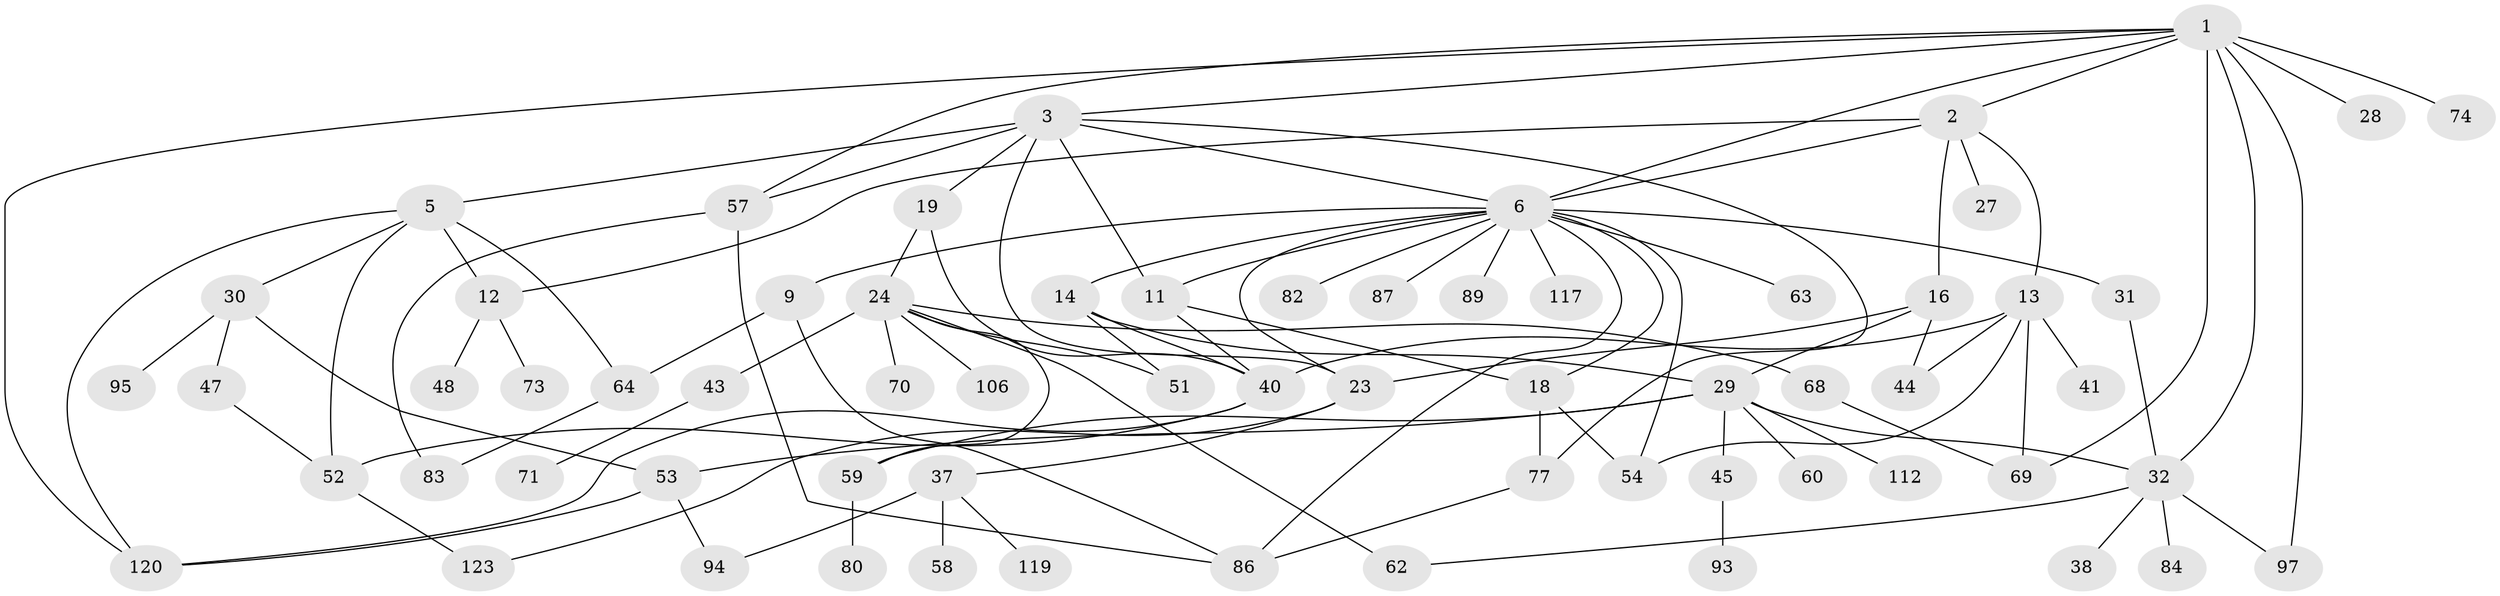 // original degree distribution, {5: 0.06923076923076923, 3: 0.16923076923076924, 7: 0.015384615384615385, 4: 0.13076923076923078, 6: 0.03076923076923077, 2: 0.26153846153846155, 8: 0.007692307692307693, 1: 0.3153846153846154}
// Generated by graph-tools (version 1.1) at 2025/16/03/04/25 18:16:47]
// undirected, 65 vertices, 101 edges
graph export_dot {
graph [start="1"]
  node [color=gray90,style=filled];
  1 [super="+21"];
  2 [super="+8"];
  3 [super="+4"];
  5 [super="+15"];
  6 [super="+7+10"];
  9 [super="+126"];
  11 [super="+81+33+100"];
  12;
  13 [super="+49+26+20"];
  14 [super="+22"];
  16 [super="+25"];
  18 [super="+36"];
  19;
  23 [super="+42+96+55"];
  24 [super="+50"];
  27;
  28;
  29 [super="+34"];
  30;
  31;
  32 [super="+72+110+121+46"];
  37;
  38;
  40 [super="+61"];
  41;
  43;
  44 [super="+85+102"];
  45;
  47;
  48;
  51;
  52 [super="+127+75"];
  53 [super="+65"];
  54 [super="+92+104"];
  57 [super="+109"];
  58;
  59 [super="+101"];
  60;
  62;
  63;
  64 [super="+113+118"];
  68;
  69;
  70;
  71;
  73;
  74;
  77 [super="+79"];
  80;
  82;
  83 [super="+122"];
  84;
  86 [super="+91"];
  87;
  89;
  93;
  94;
  95;
  97;
  106;
  112;
  117 [super="+129"];
  119;
  120 [super="+124"];
  123;
  1 -- 2;
  1 -- 3;
  1 -- 28 [weight=2];
  1 -- 74;
  1 -- 32;
  1 -- 97;
  1 -- 69;
  1 -- 6;
  1 -- 120;
  1 -- 57;
  2 -- 12;
  2 -- 16;
  2 -- 27;
  2 -- 13;
  2 -- 6;
  3 -- 23;
  3 -- 19;
  3 -- 5;
  3 -- 6;
  3 -- 57;
  3 -- 11;
  3 -- 77;
  5 -- 12;
  5 -- 64;
  5 -- 120;
  5 -- 30;
  5 -- 52;
  6 -- 54;
  6 -- 87;
  6 -- 9;
  6 -- 63;
  6 -- 14;
  6 -- 18;
  6 -- 82;
  6 -- 117;
  6 -- 86;
  6 -- 23;
  6 -- 89;
  6 -- 31;
  6 -- 11;
  9 -- 64;
  9 -- 86;
  11 -- 40;
  11 -- 18;
  12 -- 48;
  12 -- 73;
  13 -- 40;
  13 -- 41;
  13 -- 69;
  13 -- 54;
  13 -- 44;
  14 -- 51;
  14 -- 40;
  14 -- 29;
  16 -- 44;
  16 -- 29;
  16 -- 23;
  18 -- 77;
  18 -- 54;
  19 -- 24;
  19 -- 40;
  23 -- 37;
  23 -- 123;
  24 -- 43;
  24 -- 68;
  24 -- 51;
  24 -- 70;
  24 -- 106;
  24 -- 59;
  24 -- 62;
  29 -- 45;
  29 -- 112;
  29 -- 60;
  29 -- 53;
  29 -- 59;
  29 -- 32;
  30 -- 47;
  30 -- 53;
  30 -- 95;
  31 -- 32;
  32 -- 38;
  32 -- 84;
  32 -- 62;
  32 -- 97;
  37 -- 58;
  37 -- 94;
  37 -- 119;
  40 -- 52;
  40 -- 120;
  43 -- 71;
  45 -- 93;
  47 -- 52;
  52 -- 123;
  53 -- 94;
  53 -- 120;
  57 -- 83;
  57 -- 86;
  59 -- 80;
  64 -- 83;
  68 -- 69;
  77 -- 86;
}
